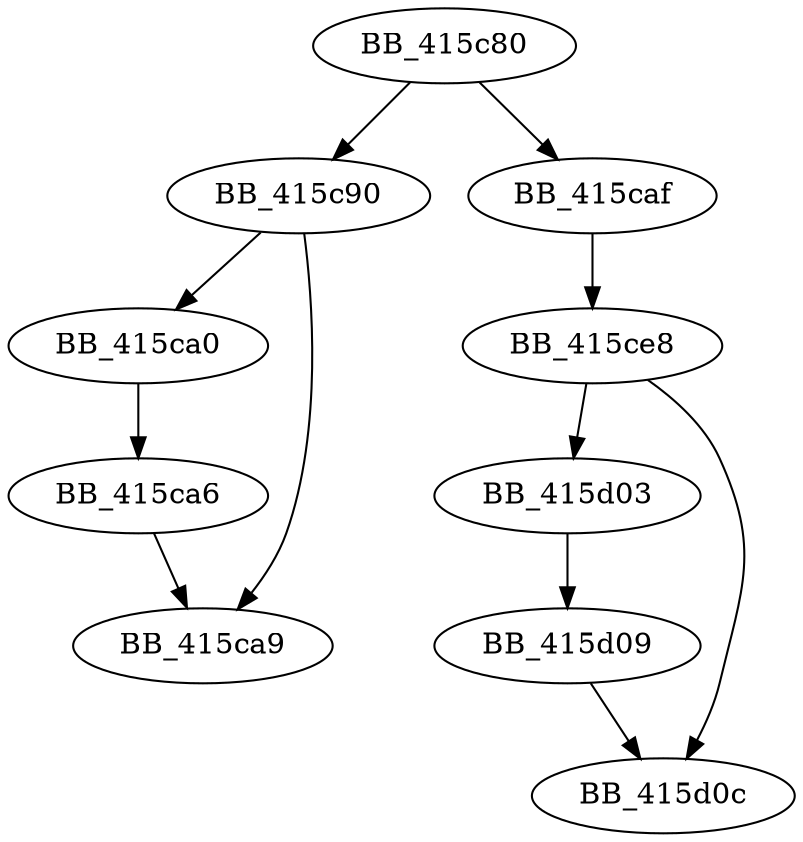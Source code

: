 DiGraph sub_415C80{
BB_415c80->BB_415c90
BB_415c80->BB_415caf
BB_415c90->BB_415ca0
BB_415c90->BB_415ca9
BB_415ca0->BB_415ca6
BB_415ca6->BB_415ca9
BB_415caf->BB_415ce8
BB_415ce8->BB_415d03
BB_415ce8->BB_415d0c
BB_415d03->BB_415d09
BB_415d09->BB_415d0c
}
